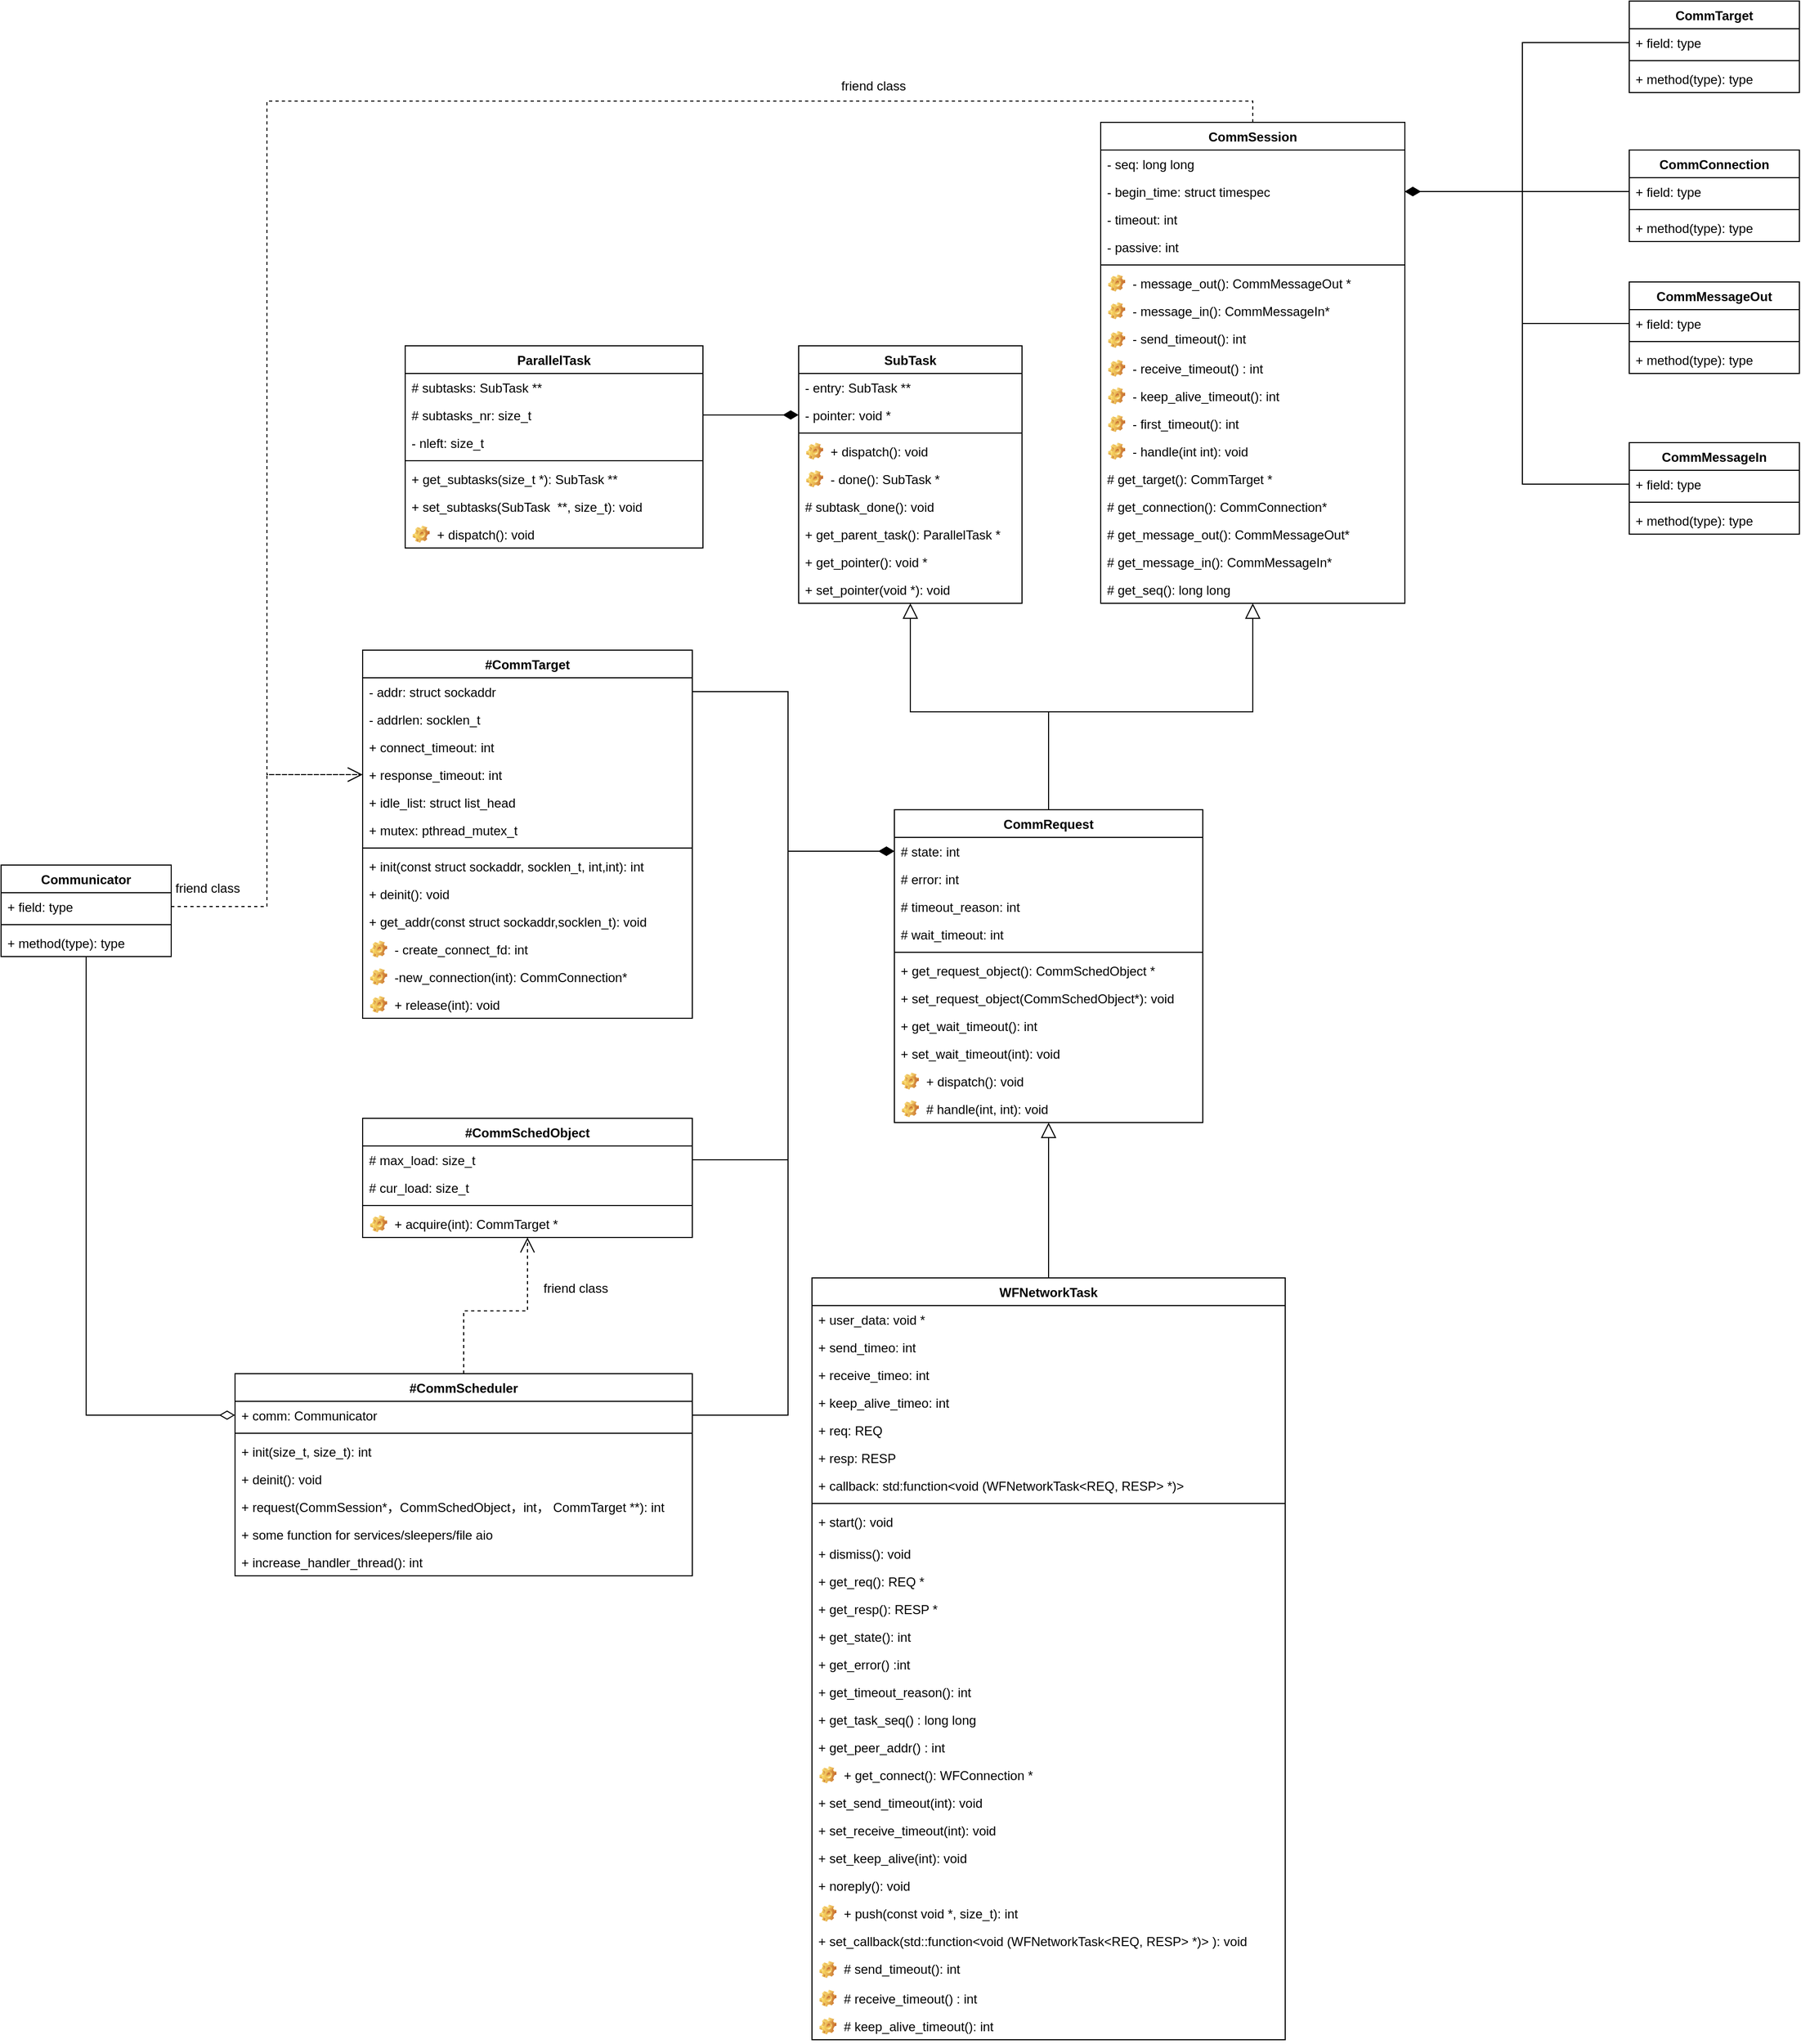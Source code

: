 <mxfile version="17.4.5" type="github">
  <diagram id="C5RBs43oDa-KdzZeNtuy" name="Page-1">
    <mxGraphModel dx="2181" dy="1895" grid="1" gridSize="10" guides="1" tooltips="1" connect="1" arrows="1" fold="1" page="1" pageScale="1" pageWidth="827" pageHeight="1169" math="0" shadow="0">
      <root>
        <mxCell id="WIyWlLk6GJQsqaUBKTNV-0" />
        <mxCell id="WIyWlLk6GJQsqaUBKTNV-1" parent="WIyWlLk6GJQsqaUBKTNV-0" />
        <mxCell id="IcKKIXfw-SHJYf1z34xY-64" style="edgeStyle=orthogonalEdgeStyle;rounded=0;orthogonalLoop=1;jettySize=auto;html=1;exitX=0.5;exitY=0;exitDx=0;exitDy=0;entryX=0.5;entryY=1;entryDx=0;entryDy=0;startArrow=none;startFill=0;endArrow=block;endFill=0;startSize=12;endSize=12;sourcePerimeterSpacing=0;strokeWidth=1;" edge="1" parent="WIyWlLk6GJQsqaUBKTNV-1" source="zkfFHV4jXpPFQw0GAbJ--0" target="IcKKIXfw-SHJYf1z34xY-43">
          <mxGeometry relative="1" as="geometry" />
        </mxCell>
        <mxCell id="IcKKIXfw-SHJYf1z34xY-69" style="edgeStyle=orthogonalEdgeStyle;rounded=0;orthogonalLoop=1;jettySize=auto;html=1;exitX=0.5;exitY=0;exitDx=0;exitDy=0;entryX=0.5;entryY=1;entryDx=0;entryDy=0;startArrow=none;startFill=0;endArrow=block;endFill=0;startSize=12;endSize=12;sourcePerimeterSpacing=0;strokeWidth=1;" edge="1" parent="WIyWlLk6GJQsqaUBKTNV-1" source="zkfFHV4jXpPFQw0GAbJ--0" target="IcKKIXfw-SHJYf1z34xY-47">
          <mxGeometry relative="1" as="geometry" />
        </mxCell>
        <mxCell id="zkfFHV4jXpPFQw0GAbJ--0" value="CommRequest" style="swimlane;fontStyle=1;align=center;verticalAlign=top;childLayout=stackLayout;horizontal=1;startSize=26;horizontalStack=0;resizeParent=1;resizeLast=0;collapsible=1;marginBottom=0;rounded=0;shadow=0;strokeWidth=1;" parent="WIyWlLk6GJQsqaUBKTNV-1" vertex="1">
          <mxGeometry x="220" y="40" width="290" height="294" as="geometry">
            <mxRectangle x="230" y="140" width="160" height="26" as="alternateBounds" />
          </mxGeometry>
        </mxCell>
        <mxCell id="IcKKIXfw-SHJYf1z34xY-0" value="# state: int" style="text;strokeColor=none;fillColor=none;align=left;verticalAlign=top;spacingLeft=4;spacingRight=4;overflow=hidden;rotatable=0;points=[[0,0.5],[1,0.5]];portConstraint=eastwest;" vertex="1" parent="zkfFHV4jXpPFQw0GAbJ--0">
          <mxGeometry y="26" width="290" height="26" as="geometry" />
        </mxCell>
        <mxCell id="IcKKIXfw-SHJYf1z34xY-1" value="# error: int" style="text;strokeColor=none;fillColor=none;align=left;verticalAlign=top;spacingLeft=4;spacingRight=4;overflow=hidden;rotatable=0;points=[[0,0.5],[1,0.5]];portConstraint=eastwest;" vertex="1" parent="zkfFHV4jXpPFQw0GAbJ--0">
          <mxGeometry y="52" width="290" height="26" as="geometry" />
        </mxCell>
        <mxCell id="IcKKIXfw-SHJYf1z34xY-5" value="# timeout_reason: int" style="text;strokeColor=none;fillColor=none;align=left;verticalAlign=top;spacingLeft=4;spacingRight=4;overflow=hidden;rotatable=0;points=[[0,0.5],[1,0.5]];portConstraint=eastwest;" vertex="1" parent="zkfFHV4jXpPFQw0GAbJ--0">
          <mxGeometry y="78" width="290" height="26" as="geometry" />
        </mxCell>
        <mxCell id="IcKKIXfw-SHJYf1z34xY-4" value="# wait_timeout: int" style="text;strokeColor=none;fillColor=none;align=left;verticalAlign=top;spacingLeft=4;spacingRight=4;overflow=hidden;rotatable=0;points=[[0,0.5],[1,0.5]];portConstraint=eastwest;" vertex="1" parent="zkfFHV4jXpPFQw0GAbJ--0">
          <mxGeometry y="104" width="290" height="26" as="geometry" />
        </mxCell>
        <mxCell id="zkfFHV4jXpPFQw0GAbJ--4" value="" style="line;html=1;strokeWidth=1;align=left;verticalAlign=middle;spacingTop=-1;spacingLeft=3;spacingRight=3;rotatable=0;labelPosition=right;points=[];portConstraint=eastwest;" parent="zkfFHV4jXpPFQw0GAbJ--0" vertex="1">
          <mxGeometry y="130" width="290" height="8" as="geometry" />
        </mxCell>
        <mxCell id="IcKKIXfw-SHJYf1z34xY-35" value="+ get_request_object(): CommSchedObject *" style="text;strokeColor=none;fillColor=none;align=left;verticalAlign=top;spacingLeft=4;spacingRight=4;overflow=hidden;rotatable=0;points=[[0,0.5],[1,0.5]];portConstraint=eastwest;" vertex="1" parent="zkfFHV4jXpPFQw0GAbJ--0">
          <mxGeometry y="138" width="290" height="26" as="geometry" />
        </mxCell>
        <mxCell id="IcKKIXfw-SHJYf1z34xY-36" value="+ set_request_object(CommSchedObject*): void" style="text;strokeColor=none;fillColor=none;align=left;verticalAlign=top;spacingLeft=4;spacingRight=4;overflow=hidden;rotatable=0;points=[[0,0.5],[1,0.5]];portConstraint=eastwest;" vertex="1" parent="zkfFHV4jXpPFQw0GAbJ--0">
          <mxGeometry y="164" width="290" height="26" as="geometry" />
        </mxCell>
        <mxCell id="IcKKIXfw-SHJYf1z34xY-38" value="+ get_wait_timeout(): int" style="text;strokeColor=none;fillColor=none;align=left;verticalAlign=top;spacingLeft=4;spacingRight=4;overflow=hidden;rotatable=0;points=[[0,0.5],[1,0.5]];portConstraint=eastwest;" vertex="1" parent="zkfFHV4jXpPFQw0GAbJ--0">
          <mxGeometry y="190" width="290" height="26" as="geometry" />
        </mxCell>
        <mxCell id="IcKKIXfw-SHJYf1z34xY-37" value="+ set_wait_timeout(int): void" style="text;strokeColor=none;fillColor=none;align=left;verticalAlign=top;spacingLeft=4;spacingRight=4;overflow=hidden;rotatable=0;points=[[0,0.5],[1,0.5]];portConstraint=eastwest;" vertex="1" parent="zkfFHV4jXpPFQw0GAbJ--0">
          <mxGeometry y="216" width="290" height="26" as="geometry" />
        </mxCell>
        <mxCell id="IcKKIXfw-SHJYf1z34xY-41" value="+ dispatch(): void" style="label;fontStyle=0;strokeColor=none;fillColor=none;align=left;verticalAlign=top;overflow=hidden;spacingLeft=28;spacingRight=4;rotatable=0;points=[[0,0.5],[1,0.5]];portConstraint=eastwest;imageWidth=16;imageHeight=16;image=img/clipart/Gear_128x128.png" vertex="1" parent="zkfFHV4jXpPFQw0GAbJ--0">
          <mxGeometry y="242" width="290" height="26" as="geometry" />
        </mxCell>
        <mxCell id="IcKKIXfw-SHJYf1z34xY-42" value="# handle(int, int): void" style="label;fontStyle=0;strokeColor=none;fillColor=none;align=left;verticalAlign=top;overflow=hidden;spacingLeft=28;spacingRight=4;rotatable=0;points=[[0,0.5],[1,0.5]];portConstraint=eastwest;imageWidth=16;imageHeight=16;image=img/clipart/Gear_128x128.png" vertex="1" parent="zkfFHV4jXpPFQw0GAbJ--0">
          <mxGeometry y="268" width="290" height="26" as="geometry" />
        </mxCell>
        <mxCell id="IcKKIXfw-SHJYf1z34xY-40" style="edgeStyle=orthogonalEdgeStyle;rounded=0;orthogonalLoop=1;jettySize=auto;html=1;exitX=0.5;exitY=0;exitDx=0;exitDy=0;entryX=0.5;entryY=1;entryDx=0;entryDy=0;startArrow=none;startFill=0;endArrow=block;endFill=0;startSize=12;sourcePerimeterSpacing=0;strokeWidth=1;endSize=12;" edge="1" parent="WIyWlLk6GJQsqaUBKTNV-1" source="XhTnpqfmritNbgMokhwc-0" target="zkfFHV4jXpPFQw0GAbJ--0">
          <mxGeometry relative="1" as="geometry" />
        </mxCell>
        <mxCell id="XhTnpqfmritNbgMokhwc-0" value="WFNetworkTask" style="swimlane;fontStyle=1;align=center;verticalAlign=top;childLayout=stackLayout;horizontal=1;startSize=26;horizontalStack=0;resizeParent=1;resizeParentMax=0;resizeLast=0;collapsible=1;marginBottom=0;" parent="WIyWlLk6GJQsqaUBKTNV-1" vertex="1">
          <mxGeometry x="142.5" y="480" width="445" height="716" as="geometry" />
        </mxCell>
        <mxCell id="XhTnpqfmritNbgMokhwc-1" value="+ user_data: void *" style="text;strokeColor=none;fillColor=none;align=left;verticalAlign=top;spacingLeft=4;spacingRight=4;overflow=hidden;rotatable=0;points=[[0,0.5],[1,0.5]];portConstraint=eastwest;" parent="XhTnpqfmritNbgMokhwc-0" vertex="1">
          <mxGeometry y="26" width="445" height="26" as="geometry" />
        </mxCell>
        <mxCell id="XhTnpqfmritNbgMokhwc-16" value="+ send_timeo: int" style="text;strokeColor=none;fillColor=none;align=left;verticalAlign=top;spacingLeft=4;spacingRight=4;overflow=hidden;rotatable=0;points=[[0,0.5],[1,0.5]];portConstraint=eastwest;" parent="XhTnpqfmritNbgMokhwc-0" vertex="1">
          <mxGeometry y="52" width="445" height="26" as="geometry" />
        </mxCell>
        <mxCell id="XhTnpqfmritNbgMokhwc-17" value="+ receive_timeo: int" style="text;strokeColor=none;fillColor=none;align=left;verticalAlign=top;spacingLeft=4;spacingRight=4;overflow=hidden;rotatable=0;points=[[0,0.5],[1,0.5]];portConstraint=eastwest;" parent="XhTnpqfmritNbgMokhwc-0" vertex="1">
          <mxGeometry y="78" width="445" height="26" as="geometry" />
        </mxCell>
        <mxCell id="XhTnpqfmritNbgMokhwc-18" value="+ keep_alive_timeo: int" style="text;strokeColor=none;fillColor=none;align=left;verticalAlign=top;spacingLeft=4;spacingRight=4;overflow=hidden;rotatable=0;points=[[0,0.5],[1,0.5]];portConstraint=eastwest;" parent="XhTnpqfmritNbgMokhwc-0" vertex="1">
          <mxGeometry y="104" width="445" height="26" as="geometry" />
        </mxCell>
        <mxCell id="XhTnpqfmritNbgMokhwc-20" value="+ req: REQ" style="text;strokeColor=none;fillColor=none;align=left;verticalAlign=top;spacingLeft=4;spacingRight=4;overflow=hidden;rotatable=0;points=[[0,0.5],[1,0.5]];portConstraint=eastwest;" parent="XhTnpqfmritNbgMokhwc-0" vertex="1">
          <mxGeometry y="130" width="445" height="26" as="geometry" />
        </mxCell>
        <mxCell id="XhTnpqfmritNbgMokhwc-22" value="+ resp: RESP" style="text;strokeColor=none;fillColor=none;align=left;verticalAlign=top;spacingLeft=4;spacingRight=4;overflow=hidden;rotatable=0;points=[[0,0.5],[1,0.5]];portConstraint=eastwest;" parent="XhTnpqfmritNbgMokhwc-0" vertex="1">
          <mxGeometry y="156" width="445" height="26" as="geometry" />
        </mxCell>
        <mxCell id="XhTnpqfmritNbgMokhwc-24" value="+ callback: std:function&lt;void (WFNetworkTask&lt;REQ, RESP&gt; *)&gt;" style="text;strokeColor=none;fillColor=none;align=left;verticalAlign=top;spacingLeft=4;spacingRight=4;overflow=hidden;rotatable=0;points=[[0,0.5],[1,0.5]];portConstraint=eastwest;" parent="XhTnpqfmritNbgMokhwc-0" vertex="1">
          <mxGeometry y="182" width="445" height="26" as="geometry" />
        </mxCell>
        <mxCell id="XhTnpqfmritNbgMokhwc-2" value="" style="line;strokeWidth=1;fillColor=none;align=left;verticalAlign=middle;spacingTop=-1;spacingLeft=3;spacingRight=3;rotatable=0;labelPosition=right;points=[];portConstraint=eastwest;" parent="XhTnpqfmritNbgMokhwc-0" vertex="1">
          <mxGeometry y="208" width="445" height="8" as="geometry" />
        </mxCell>
        <mxCell id="XhTnpqfmritNbgMokhwc-3" value="+ start(): void&#xa;&#xa;&#xa;" style="text;strokeColor=none;fillColor=none;align=left;verticalAlign=top;spacingLeft=4;spacingRight=4;overflow=hidden;rotatable=0;points=[[0,0.5],[1,0.5]];portConstraint=eastwest;" parent="XhTnpqfmritNbgMokhwc-0" vertex="1">
          <mxGeometry y="216" width="445" height="30" as="geometry" />
        </mxCell>
        <mxCell id="XhTnpqfmritNbgMokhwc-14" value="+ dismiss(): void" style="text;strokeColor=none;fillColor=none;align=left;verticalAlign=top;spacingLeft=4;spacingRight=4;overflow=hidden;rotatable=0;points=[[0,0.5],[1,0.5]];portConstraint=eastwest;" parent="XhTnpqfmritNbgMokhwc-0" vertex="1">
          <mxGeometry y="246" width="445" height="26" as="geometry" />
        </mxCell>
        <mxCell id="XhTnpqfmritNbgMokhwc-13" value="+ get_req(): REQ *" style="text;strokeColor=none;fillColor=none;align=left;verticalAlign=top;spacingLeft=4;spacingRight=4;overflow=hidden;rotatable=0;points=[[0,0.5],[1,0.5]];portConstraint=eastwest;" parent="XhTnpqfmritNbgMokhwc-0" vertex="1">
          <mxGeometry y="272" width="445" height="26" as="geometry" />
        </mxCell>
        <mxCell id="XhTnpqfmritNbgMokhwc-12" value="+ get_resp(): RESP *" style="text;strokeColor=none;fillColor=none;align=left;verticalAlign=top;spacingLeft=4;spacingRight=4;overflow=hidden;rotatable=0;points=[[0,0.5],[1,0.5]];portConstraint=eastwest;" parent="XhTnpqfmritNbgMokhwc-0" vertex="1">
          <mxGeometry y="298" width="445" height="26" as="geometry" />
        </mxCell>
        <mxCell id="XhTnpqfmritNbgMokhwc-11" value="+ get_state(): int" style="text;strokeColor=none;fillColor=none;align=left;verticalAlign=top;spacingLeft=4;spacingRight=4;overflow=hidden;rotatable=0;points=[[0,0.5],[1,0.5]];portConstraint=eastwest;" parent="XhTnpqfmritNbgMokhwc-0" vertex="1">
          <mxGeometry y="324" width="445" height="26" as="geometry" />
        </mxCell>
        <mxCell id="XhTnpqfmritNbgMokhwc-10" value="+ get_error() :int" style="text;strokeColor=none;fillColor=none;align=left;verticalAlign=top;spacingLeft=4;spacingRight=4;overflow=hidden;rotatable=0;points=[[0,0.5],[1,0.5]];portConstraint=eastwest;" parent="XhTnpqfmritNbgMokhwc-0" vertex="1">
          <mxGeometry y="350" width="445" height="26" as="geometry" />
        </mxCell>
        <mxCell id="XhTnpqfmritNbgMokhwc-9" value="+ get_timeout_reason(): int" style="text;strokeColor=none;fillColor=none;align=left;verticalAlign=top;spacingLeft=4;spacingRight=4;overflow=hidden;rotatable=0;points=[[0,0.5],[1,0.5]];portConstraint=eastwest;" parent="XhTnpqfmritNbgMokhwc-0" vertex="1">
          <mxGeometry y="376" width="445" height="26" as="geometry" />
        </mxCell>
        <mxCell id="XhTnpqfmritNbgMokhwc-8" value="+ get_task_seq() : long long" style="text;strokeColor=none;fillColor=none;align=left;verticalAlign=top;spacingLeft=4;spacingRight=4;overflow=hidden;rotatable=0;points=[[0,0.5],[1,0.5]];portConstraint=eastwest;" parent="XhTnpqfmritNbgMokhwc-0" vertex="1">
          <mxGeometry y="402" width="445" height="26" as="geometry" />
        </mxCell>
        <mxCell id="XhTnpqfmritNbgMokhwc-7" value="+ get_peer_addr() : int" style="text;strokeColor=none;fillColor=none;align=left;verticalAlign=top;spacingLeft=4;spacingRight=4;overflow=hidden;rotatable=0;points=[[0,0.5],[1,0.5]];portConstraint=eastwest;" parent="XhTnpqfmritNbgMokhwc-0" vertex="1">
          <mxGeometry y="428" width="445" height="26" as="geometry" />
        </mxCell>
        <mxCell id="XhTnpqfmritNbgMokhwc-15" value="+ get_connect(): WFConnection *" style="label;fontStyle=0;strokeColor=none;fillColor=none;align=left;verticalAlign=top;overflow=hidden;spacingLeft=28;spacingRight=4;rotatable=0;points=[[0,0.5],[1,0.5]];portConstraint=eastwest;imageWidth=16;imageHeight=16;image=img/clipart/Gear_128x128.png" parent="XhTnpqfmritNbgMokhwc-0" vertex="1">
          <mxGeometry y="454" width="445" height="26" as="geometry" />
        </mxCell>
        <mxCell id="IcKKIXfw-SHJYf1z34xY-122" value="+ set_send_timeout(int): void" style="text;strokeColor=none;fillColor=none;align=left;verticalAlign=top;spacingLeft=4;spacingRight=4;overflow=hidden;rotatable=0;points=[[0,0.5],[1,0.5]];portConstraint=eastwest;" vertex="1" parent="XhTnpqfmritNbgMokhwc-0">
          <mxGeometry y="480" width="445" height="26" as="geometry" />
        </mxCell>
        <mxCell id="IcKKIXfw-SHJYf1z34xY-123" value="+ set_receive_timeout(int): void" style="text;strokeColor=none;fillColor=none;align=left;verticalAlign=top;spacingLeft=4;spacingRight=4;overflow=hidden;rotatable=0;points=[[0,0.5],[1,0.5]];portConstraint=eastwest;" vertex="1" parent="XhTnpqfmritNbgMokhwc-0">
          <mxGeometry y="506" width="445" height="26" as="geometry" />
        </mxCell>
        <mxCell id="IcKKIXfw-SHJYf1z34xY-124" value="+ set_keep_alive(int): void" style="text;strokeColor=none;fillColor=none;align=left;verticalAlign=top;spacingLeft=4;spacingRight=4;overflow=hidden;rotatable=0;points=[[0,0.5],[1,0.5]];portConstraint=eastwest;" vertex="1" parent="XhTnpqfmritNbgMokhwc-0">
          <mxGeometry y="532" width="445" height="26" as="geometry" />
        </mxCell>
        <mxCell id="IcKKIXfw-SHJYf1z34xY-126" value="+ noreply(): void" style="text;strokeColor=none;fillColor=none;align=left;verticalAlign=top;spacingLeft=4;spacingRight=4;overflow=hidden;rotatable=0;points=[[0,0.5],[1,0.5]];portConstraint=eastwest;" vertex="1" parent="XhTnpqfmritNbgMokhwc-0">
          <mxGeometry y="558" width="445" height="26" as="geometry" />
        </mxCell>
        <mxCell id="IcKKIXfw-SHJYf1z34xY-129" value="+ push(const void *, size_t): int" style="label;fontStyle=0;strokeColor=none;fillColor=none;align=left;verticalAlign=top;overflow=hidden;spacingLeft=28;spacingRight=4;rotatable=0;points=[[0,0.5],[1,0.5]];portConstraint=eastwest;imageWidth=16;imageHeight=16;image=img/clipart/Gear_128x128.png" vertex="1" parent="XhTnpqfmritNbgMokhwc-0">
          <mxGeometry y="584" width="445" height="26" as="geometry" />
        </mxCell>
        <mxCell id="IcKKIXfw-SHJYf1z34xY-128" value="+ set_callback(std::function&lt;void (WFNetworkTask&lt;REQ, RESP&gt; *)&gt; ): void" style="text;strokeColor=none;fillColor=none;align=left;verticalAlign=top;spacingLeft=4;spacingRight=4;overflow=hidden;rotatable=0;points=[[0,0.5],[1,0.5]];portConstraint=eastwest;" vertex="1" parent="XhTnpqfmritNbgMokhwc-0">
          <mxGeometry y="610" width="445" height="26" as="geometry" />
        </mxCell>
        <mxCell id="IcKKIXfw-SHJYf1z34xY-134" value="# send_timeout(): int" style="label;fontStyle=0;strokeColor=none;fillColor=none;align=left;verticalAlign=top;overflow=hidden;spacingLeft=28;spacingRight=4;rotatable=0;points=[[0,0.5],[1,0.5]];portConstraint=eastwest;imageWidth=16;imageHeight=16;image=img/clipart/Gear_128x128.png" vertex="1" parent="XhTnpqfmritNbgMokhwc-0">
          <mxGeometry y="636" width="445" height="28" as="geometry" />
        </mxCell>
        <mxCell id="IcKKIXfw-SHJYf1z34xY-135" value="# receive_timeout() : int" style="label;fontStyle=0;strokeColor=none;fillColor=none;align=left;verticalAlign=top;overflow=hidden;spacingLeft=28;spacingRight=4;rotatable=0;points=[[0,0.5],[1,0.5]];portConstraint=eastwest;imageWidth=16;imageHeight=16;image=img/clipart/Gear_128x128.png" vertex="1" parent="XhTnpqfmritNbgMokhwc-0">
          <mxGeometry y="664" width="445" height="26" as="geometry" />
        </mxCell>
        <mxCell id="IcKKIXfw-SHJYf1z34xY-136" value="# keep_alive_timeout(): int" style="label;fontStyle=0;strokeColor=none;fillColor=none;align=left;verticalAlign=top;overflow=hidden;spacingLeft=28;spacingRight=4;rotatable=0;points=[[0,0.5],[1,0.5]];portConstraint=eastwest;imageWidth=16;imageHeight=16;image=img/clipart/Gear_128x128.png" vertex="1" parent="XhTnpqfmritNbgMokhwc-0">
          <mxGeometry y="690" width="445" height="26" as="geometry" />
        </mxCell>
        <mxCell id="IcKKIXfw-SHJYf1z34xY-6" value="#CommSchedObject" style="swimlane;fontStyle=1;align=center;verticalAlign=top;childLayout=stackLayout;horizontal=1;startSize=26;horizontalStack=0;resizeParent=1;resizeParentMax=0;resizeLast=0;collapsible=1;marginBottom=0;" vertex="1" parent="WIyWlLk6GJQsqaUBKTNV-1">
          <mxGeometry x="-280" y="330" width="310" height="112" as="geometry" />
        </mxCell>
        <mxCell id="IcKKIXfw-SHJYf1z34xY-7" value="# max_load: size_t" style="text;strokeColor=none;fillColor=none;align=left;verticalAlign=top;spacingLeft=4;spacingRight=4;overflow=hidden;rotatable=0;points=[[0,0.5],[1,0.5]];portConstraint=eastwest;" vertex="1" parent="IcKKIXfw-SHJYf1z34xY-6">
          <mxGeometry y="26" width="310" height="26" as="geometry" />
        </mxCell>
        <mxCell id="IcKKIXfw-SHJYf1z34xY-154" value="# cur_load: size_t" style="text;strokeColor=none;fillColor=none;align=left;verticalAlign=top;spacingLeft=4;spacingRight=4;overflow=hidden;rotatable=0;points=[[0,0.5],[1,0.5]];portConstraint=eastwest;" vertex="1" parent="IcKKIXfw-SHJYf1z34xY-6">
          <mxGeometry y="52" width="310" height="26" as="geometry" />
        </mxCell>
        <mxCell id="IcKKIXfw-SHJYf1z34xY-8" value="" style="line;strokeWidth=1;fillColor=none;align=left;verticalAlign=middle;spacingTop=-1;spacingLeft=3;spacingRight=3;rotatable=0;labelPosition=right;points=[];portConstraint=eastwest;" vertex="1" parent="IcKKIXfw-SHJYf1z34xY-6">
          <mxGeometry y="78" width="310" height="8" as="geometry" />
        </mxCell>
        <mxCell id="IcKKIXfw-SHJYf1z34xY-155" value="+ acquire(int): CommTarget *" style="label;fontStyle=0;strokeColor=none;fillColor=none;align=left;verticalAlign=top;overflow=hidden;spacingLeft=28;spacingRight=4;rotatable=0;points=[[0,0.5],[1,0.5]];portConstraint=eastwest;imageWidth=16;imageHeight=16;image=img/clipart/Gear_128x128.png" vertex="1" parent="IcKKIXfw-SHJYf1z34xY-6">
          <mxGeometry y="86" width="310" height="26" as="geometry" />
        </mxCell>
        <mxCell id="IcKKIXfw-SHJYf1z34xY-157" style="edgeStyle=orthogonalEdgeStyle;rounded=0;orthogonalLoop=1;jettySize=auto;html=1;exitX=0.5;exitY=0;exitDx=0;exitDy=0;entryX=0.5;entryY=1;entryDx=0;entryDy=0;startArrow=none;startFill=0;endArrow=open;endFill=0;startSize=12;endSize=12;sourcePerimeterSpacing=0;strokeWidth=1;dashed=1;" edge="1" parent="WIyWlLk6GJQsqaUBKTNV-1" source="IcKKIXfw-SHJYf1z34xY-14" target="IcKKIXfw-SHJYf1z34xY-6">
          <mxGeometry relative="1" as="geometry" />
        </mxCell>
        <mxCell id="IcKKIXfw-SHJYf1z34xY-14" value="#CommScheduler" style="swimlane;fontStyle=1;align=center;verticalAlign=top;childLayout=stackLayout;horizontal=1;startSize=26;horizontalStack=0;resizeParent=1;resizeParentMax=0;resizeLast=0;collapsible=1;marginBottom=0;" vertex="1" parent="WIyWlLk6GJQsqaUBKTNV-1">
          <mxGeometry x="-400" y="570" width="430" height="190" as="geometry" />
        </mxCell>
        <mxCell id="IcKKIXfw-SHJYf1z34xY-15" value="+ comm: Communicator" style="text;strokeColor=none;fillColor=none;align=left;verticalAlign=top;spacingLeft=4;spacingRight=4;overflow=hidden;rotatable=0;points=[[0,0.5],[1,0.5]];portConstraint=eastwest;" vertex="1" parent="IcKKIXfw-SHJYf1z34xY-14">
          <mxGeometry y="26" width="430" height="26" as="geometry" />
        </mxCell>
        <mxCell id="IcKKIXfw-SHJYf1z34xY-16" value="" style="line;strokeWidth=1;fillColor=none;align=left;verticalAlign=middle;spacingTop=-1;spacingLeft=3;spacingRight=3;rotatable=0;labelPosition=right;points=[];portConstraint=eastwest;" vertex="1" parent="IcKKIXfw-SHJYf1z34xY-14">
          <mxGeometry y="52" width="430" height="8" as="geometry" />
        </mxCell>
        <mxCell id="IcKKIXfw-SHJYf1z34xY-149" value="+ init(size_t, size_t): int" style="text;strokeColor=none;fillColor=none;align=left;verticalAlign=top;spacingLeft=4;spacingRight=4;overflow=hidden;rotatable=0;points=[[0,0.5],[1,0.5]];portConstraint=eastwest;" vertex="1" parent="IcKKIXfw-SHJYf1z34xY-14">
          <mxGeometry y="60" width="430" height="26" as="geometry" />
        </mxCell>
        <mxCell id="IcKKIXfw-SHJYf1z34xY-150" value="+ deinit(): void" style="text;strokeColor=none;fillColor=none;align=left;verticalAlign=top;spacingLeft=4;spacingRight=4;overflow=hidden;rotatable=0;points=[[0,0.5],[1,0.5]];portConstraint=eastwest;" vertex="1" parent="IcKKIXfw-SHJYf1z34xY-14">
          <mxGeometry y="86" width="430" height="26" as="geometry" />
        </mxCell>
        <mxCell id="IcKKIXfw-SHJYf1z34xY-17" value="+ request(CommSession*，CommSchedObject，int， CommTarget **): int" style="text;strokeColor=none;fillColor=none;align=left;verticalAlign=top;spacingLeft=4;spacingRight=4;overflow=hidden;rotatable=0;points=[[0,0.5],[1,0.5]];portConstraint=eastwest;" vertex="1" parent="IcKKIXfw-SHJYf1z34xY-14">
          <mxGeometry y="112" width="430" height="26" as="geometry" />
        </mxCell>
        <mxCell id="IcKKIXfw-SHJYf1z34xY-151" value="+ some function for services/sleepers/file aio" style="text;strokeColor=none;fillColor=none;align=left;verticalAlign=top;spacingLeft=4;spacingRight=4;overflow=hidden;rotatable=0;points=[[0,0.5],[1,0.5]];portConstraint=eastwest;" vertex="1" parent="IcKKIXfw-SHJYf1z34xY-14">
          <mxGeometry y="138" width="430" height="26" as="geometry" />
        </mxCell>
        <mxCell id="IcKKIXfw-SHJYf1z34xY-153" value="+ increase_handler_thread(): int" style="text;strokeColor=none;fillColor=none;align=left;verticalAlign=top;spacingLeft=4;spacingRight=4;overflow=hidden;rotatable=0;points=[[0,0.5],[1,0.5]];portConstraint=eastwest;" vertex="1" parent="IcKKIXfw-SHJYf1z34xY-14">
          <mxGeometry y="164" width="430" height="26" as="geometry" />
        </mxCell>
        <mxCell id="IcKKIXfw-SHJYf1z34xY-18" value="#CommTarget" style="swimlane;fontStyle=1;align=center;verticalAlign=top;childLayout=stackLayout;horizontal=1;startSize=26;horizontalStack=0;resizeParent=1;resizeParentMax=0;resizeLast=0;collapsible=1;marginBottom=0;" vertex="1" parent="WIyWlLk6GJQsqaUBKTNV-1">
          <mxGeometry x="-280" y="-110" width="310" height="346" as="geometry" />
        </mxCell>
        <mxCell id="IcKKIXfw-SHJYf1z34xY-19" value="- addr: struct sockaddr" style="text;strokeColor=none;fillColor=none;align=left;verticalAlign=top;spacingLeft=4;spacingRight=4;overflow=hidden;rotatable=0;points=[[0,0.5],[1,0.5]];portConstraint=eastwest;" vertex="1" parent="IcKKIXfw-SHJYf1z34xY-18">
          <mxGeometry y="26" width="310" height="26" as="geometry" />
        </mxCell>
        <mxCell id="IcKKIXfw-SHJYf1z34xY-144" value="- addrlen: socklen_t" style="text;strokeColor=none;fillColor=none;align=left;verticalAlign=top;spacingLeft=4;spacingRight=4;overflow=hidden;rotatable=0;points=[[0,0.5],[1,0.5]];portConstraint=eastwest;" vertex="1" parent="IcKKIXfw-SHJYf1z34xY-18">
          <mxGeometry y="52" width="310" height="26" as="geometry" />
        </mxCell>
        <mxCell id="IcKKIXfw-SHJYf1z34xY-145" value="+ connect_timeout: int" style="text;strokeColor=none;fillColor=none;align=left;verticalAlign=top;spacingLeft=4;spacingRight=4;overflow=hidden;rotatable=0;points=[[0,0.5],[1,0.5]];portConstraint=eastwest;" vertex="1" parent="IcKKIXfw-SHJYf1z34xY-18">
          <mxGeometry y="78" width="310" height="26" as="geometry" />
        </mxCell>
        <mxCell id="IcKKIXfw-SHJYf1z34xY-146" value="+ response_timeout: int" style="text;strokeColor=none;fillColor=none;align=left;verticalAlign=top;spacingLeft=4;spacingRight=4;overflow=hidden;rotatable=0;points=[[0,0.5],[1,0.5]];portConstraint=eastwest;" vertex="1" parent="IcKKIXfw-SHJYf1z34xY-18">
          <mxGeometry y="104" width="310" height="26" as="geometry" />
        </mxCell>
        <mxCell id="IcKKIXfw-SHJYf1z34xY-147" value="+ idle_list: struct list_head" style="text;strokeColor=none;fillColor=none;align=left;verticalAlign=top;spacingLeft=4;spacingRight=4;overflow=hidden;rotatable=0;points=[[0,0.5],[1,0.5]];portConstraint=eastwest;" vertex="1" parent="IcKKIXfw-SHJYf1z34xY-18">
          <mxGeometry y="130" width="310" height="26" as="geometry" />
        </mxCell>
        <mxCell id="IcKKIXfw-SHJYf1z34xY-148" value="+ mutex: pthread_mutex_t" style="text;strokeColor=none;fillColor=none;align=left;verticalAlign=top;spacingLeft=4;spacingRight=4;overflow=hidden;rotatable=0;points=[[0,0.5],[1,0.5]];portConstraint=eastwest;" vertex="1" parent="IcKKIXfw-SHJYf1z34xY-18">
          <mxGeometry y="156" width="310" height="26" as="geometry" />
        </mxCell>
        <mxCell id="IcKKIXfw-SHJYf1z34xY-20" value="" style="line;strokeWidth=1;fillColor=none;align=left;verticalAlign=middle;spacingTop=-1;spacingLeft=3;spacingRight=3;rotatable=0;labelPosition=right;points=[];portConstraint=eastwest;" vertex="1" parent="IcKKIXfw-SHJYf1z34xY-18">
          <mxGeometry y="182" width="310" height="8" as="geometry" />
        </mxCell>
        <mxCell id="IcKKIXfw-SHJYf1z34xY-21" value="+ init(const struct sockaddr, socklen_t, int,int): int" style="text;strokeColor=none;fillColor=none;align=left;verticalAlign=top;spacingLeft=4;spacingRight=4;overflow=hidden;rotatable=0;points=[[0,0.5],[1,0.5]];portConstraint=eastwest;" vertex="1" parent="IcKKIXfw-SHJYf1z34xY-18">
          <mxGeometry y="190" width="310" height="26" as="geometry" />
        </mxCell>
        <mxCell id="IcKKIXfw-SHJYf1z34xY-137" value="+ deinit(): void" style="text;strokeColor=none;fillColor=none;align=left;verticalAlign=top;spacingLeft=4;spacingRight=4;overflow=hidden;rotatable=0;points=[[0,0.5],[1,0.5]];portConstraint=eastwest;" vertex="1" parent="IcKKIXfw-SHJYf1z34xY-18">
          <mxGeometry y="216" width="310" height="26" as="geometry" />
        </mxCell>
        <mxCell id="IcKKIXfw-SHJYf1z34xY-138" value="+ get_addr(const struct sockaddr,socklen_t): void" style="text;strokeColor=none;fillColor=none;align=left;verticalAlign=top;spacingLeft=4;spacingRight=4;overflow=hidden;rotatable=0;points=[[0,0.5],[1,0.5]];portConstraint=eastwest;" vertex="1" parent="IcKKIXfw-SHJYf1z34xY-18">
          <mxGeometry y="242" width="310" height="26" as="geometry" />
        </mxCell>
        <mxCell id="IcKKIXfw-SHJYf1z34xY-141" value="- create_connect_fd: int" style="label;fontStyle=0;strokeColor=none;fillColor=none;align=left;verticalAlign=top;overflow=hidden;spacingLeft=28;spacingRight=4;rotatable=0;points=[[0,0.5],[1,0.5]];portConstraint=eastwest;imageWidth=16;imageHeight=16;image=img/clipart/Gear_128x128.png" vertex="1" parent="IcKKIXfw-SHJYf1z34xY-18">
          <mxGeometry y="268" width="310" height="26" as="geometry" />
        </mxCell>
        <mxCell id="IcKKIXfw-SHJYf1z34xY-142" value="-new_connection(int): CommConnection*" style="label;fontStyle=0;strokeColor=none;fillColor=none;align=left;verticalAlign=top;overflow=hidden;spacingLeft=28;spacingRight=4;rotatable=0;points=[[0,0.5],[1,0.5]];portConstraint=eastwest;imageWidth=16;imageHeight=16;image=img/clipart/Gear_128x128.png" vertex="1" parent="IcKKIXfw-SHJYf1z34xY-18">
          <mxGeometry y="294" width="310" height="26" as="geometry" />
        </mxCell>
        <mxCell id="IcKKIXfw-SHJYf1z34xY-143" value="+ release(int): void" style="label;fontStyle=0;strokeColor=none;fillColor=none;align=left;verticalAlign=top;overflow=hidden;spacingLeft=28;spacingRight=4;rotatable=0;points=[[0,0.5],[1,0.5]];portConstraint=eastwest;imageWidth=16;imageHeight=16;image=img/clipart/Gear_128x128.png" vertex="1" parent="IcKKIXfw-SHJYf1z34xY-18">
          <mxGeometry y="320" width="310" height="26" as="geometry" />
        </mxCell>
        <mxCell id="IcKKIXfw-SHJYf1z34xY-30" style="edgeStyle=orthogonalEdgeStyle;rounded=0;orthogonalLoop=1;jettySize=auto;html=1;exitX=1;exitY=0.5;exitDx=0;exitDy=0;strokeColor=none;" edge="1" parent="WIyWlLk6GJQsqaUBKTNV-1" source="IcKKIXfw-SHJYf1z34xY-19">
          <mxGeometry relative="1" as="geometry">
            <mxPoint x="160" y="60" as="targetPoint" />
          </mxGeometry>
        </mxCell>
        <mxCell id="IcKKIXfw-SHJYf1z34xY-31" style="edgeStyle=orthogonalEdgeStyle;rounded=0;orthogonalLoop=1;jettySize=auto;html=1;exitX=0;exitY=0.5;exitDx=0;exitDy=0;entryX=1;entryY=0.5;entryDx=0;entryDy=0;endArrow=none;endFill=0;startArrow=diamondThin;startFill=1;strokeWidth=1;sourcePerimeterSpacing=0;startSize=12;" edge="1" parent="WIyWlLk6GJQsqaUBKTNV-1" source="IcKKIXfw-SHJYf1z34xY-0" target="IcKKIXfw-SHJYf1z34xY-19">
          <mxGeometry relative="1" as="geometry" />
        </mxCell>
        <mxCell id="IcKKIXfw-SHJYf1z34xY-33" style="edgeStyle=orthogonalEdgeStyle;rounded=0;orthogonalLoop=1;jettySize=auto;html=1;exitX=0;exitY=0.5;exitDx=0;exitDy=0;entryX=1;entryY=0.5;entryDx=0;entryDy=0;startArrow=diamondThin;startFill=1;endArrow=none;endFill=0;startSize=12;sourcePerimeterSpacing=0;strokeWidth=1;" edge="1" parent="WIyWlLk6GJQsqaUBKTNV-1" source="IcKKIXfw-SHJYf1z34xY-0" target="IcKKIXfw-SHJYf1z34xY-7">
          <mxGeometry relative="1" as="geometry" />
        </mxCell>
        <mxCell id="IcKKIXfw-SHJYf1z34xY-34" style="edgeStyle=orthogonalEdgeStyle;rounded=0;orthogonalLoop=1;jettySize=auto;html=1;exitX=0;exitY=0.5;exitDx=0;exitDy=0;entryX=1;entryY=0.5;entryDx=0;entryDy=0;startArrow=diamondThin;startFill=1;endArrow=none;endFill=0;startSize=12;sourcePerimeterSpacing=0;strokeWidth=1;" edge="1" parent="WIyWlLk6GJQsqaUBKTNV-1" source="IcKKIXfw-SHJYf1z34xY-0" target="IcKKIXfw-SHJYf1z34xY-15">
          <mxGeometry relative="1" as="geometry" />
        </mxCell>
        <mxCell id="IcKKIXfw-SHJYf1z34xY-43" value="SubTask" style="swimlane;fontStyle=1;align=center;verticalAlign=top;childLayout=stackLayout;horizontal=1;startSize=26;horizontalStack=0;resizeParent=1;resizeParentMax=0;resizeLast=0;collapsible=1;marginBottom=0;" vertex="1" parent="WIyWlLk6GJQsqaUBKTNV-1">
          <mxGeometry x="130" y="-396" width="210" height="242" as="geometry" />
        </mxCell>
        <mxCell id="IcKKIXfw-SHJYf1z34xY-110" value="- entry: SubTask **" style="text;strokeColor=none;fillColor=none;align=left;verticalAlign=top;spacingLeft=4;spacingRight=4;overflow=hidden;rotatable=0;points=[[0,0.5],[1,0.5]];portConstraint=eastwest;" vertex="1" parent="IcKKIXfw-SHJYf1z34xY-43">
          <mxGeometry y="26" width="210" height="26" as="geometry" />
        </mxCell>
        <mxCell id="IcKKIXfw-SHJYf1z34xY-44" value="- pointer: void *" style="text;strokeColor=none;fillColor=none;align=left;verticalAlign=top;spacingLeft=4;spacingRight=4;overflow=hidden;rotatable=0;points=[[0,0.5],[1,0.5]];portConstraint=eastwest;" vertex="1" parent="IcKKIXfw-SHJYf1z34xY-43">
          <mxGeometry y="52" width="210" height="26" as="geometry" />
        </mxCell>
        <mxCell id="IcKKIXfw-SHJYf1z34xY-45" value="" style="line;strokeWidth=1;fillColor=none;align=left;verticalAlign=middle;spacingTop=-1;spacingLeft=3;spacingRight=3;rotatable=0;labelPosition=right;points=[];portConstraint=eastwest;" vertex="1" parent="IcKKIXfw-SHJYf1z34xY-43">
          <mxGeometry y="78" width="210" height="8" as="geometry" />
        </mxCell>
        <mxCell id="IcKKIXfw-SHJYf1z34xY-58" value="+ dispatch(): void" style="label;fontStyle=0;strokeColor=none;fillColor=none;align=left;verticalAlign=top;overflow=hidden;spacingLeft=28;spacingRight=4;rotatable=0;points=[[0,0.5],[1,0.5]];portConstraint=eastwest;imageWidth=16;imageHeight=16;image=img/clipart/Gear_128x128.png" vertex="1" parent="IcKKIXfw-SHJYf1z34xY-43">
          <mxGeometry y="86" width="210" height="26" as="geometry" />
        </mxCell>
        <mxCell id="IcKKIXfw-SHJYf1z34xY-59" value="- done(): SubTask *" style="label;fontStyle=0;strokeColor=none;fillColor=none;align=left;verticalAlign=top;overflow=hidden;spacingLeft=28;spacingRight=4;rotatable=0;points=[[0,0.5],[1,0.5]];portConstraint=eastwest;imageWidth=16;imageHeight=16;image=img/clipart/Gear_128x128.png" vertex="1" parent="IcKKIXfw-SHJYf1z34xY-43">
          <mxGeometry y="112" width="210" height="26" as="geometry" />
        </mxCell>
        <mxCell id="IcKKIXfw-SHJYf1z34xY-60" value="# subtask_done(): void" style="text;strokeColor=none;fillColor=none;align=left;verticalAlign=top;spacingLeft=4;spacingRight=4;overflow=hidden;rotatable=0;points=[[0,0.5],[1,0.5]];portConstraint=eastwest;" vertex="1" parent="IcKKIXfw-SHJYf1z34xY-43">
          <mxGeometry y="138" width="210" height="26" as="geometry" />
        </mxCell>
        <mxCell id="IcKKIXfw-SHJYf1z34xY-61" value="+ get_parent_task(): ParallelTask *" style="text;strokeColor=none;fillColor=none;align=left;verticalAlign=top;spacingLeft=4;spacingRight=4;overflow=hidden;rotatable=0;points=[[0,0.5],[1,0.5]];portConstraint=eastwest;" vertex="1" parent="IcKKIXfw-SHJYf1z34xY-43">
          <mxGeometry y="164" width="210" height="26" as="geometry" />
        </mxCell>
        <mxCell id="IcKKIXfw-SHJYf1z34xY-62" value="+ get_pointer(): void *" style="text;strokeColor=none;fillColor=none;align=left;verticalAlign=top;spacingLeft=4;spacingRight=4;overflow=hidden;rotatable=0;points=[[0,0.5],[1,0.5]];portConstraint=eastwest;" vertex="1" parent="IcKKIXfw-SHJYf1z34xY-43">
          <mxGeometry y="190" width="210" height="26" as="geometry" />
        </mxCell>
        <mxCell id="IcKKIXfw-SHJYf1z34xY-63" value="+ set_pointer(void *): void" style="text;strokeColor=none;fillColor=none;align=left;verticalAlign=top;spacingLeft=4;spacingRight=4;overflow=hidden;rotatable=0;points=[[0,0.5],[1,0.5]];portConstraint=eastwest;" vertex="1" parent="IcKKIXfw-SHJYf1z34xY-43">
          <mxGeometry y="216" width="210" height="26" as="geometry" />
        </mxCell>
        <mxCell id="IcKKIXfw-SHJYf1z34xY-159" style="edgeStyle=orthogonalEdgeStyle;rounded=0;orthogonalLoop=1;jettySize=auto;html=1;exitX=0.5;exitY=0;exitDx=0;exitDy=0;entryX=0;entryY=0.5;entryDx=0;entryDy=0;dashed=1;startArrow=none;startFill=0;endArrow=open;endFill=0;startSize=12;endSize=12;sourcePerimeterSpacing=0;strokeWidth=1;" edge="1" parent="WIyWlLk6GJQsqaUBKTNV-1" source="IcKKIXfw-SHJYf1z34xY-47" target="IcKKIXfw-SHJYf1z34xY-146">
          <mxGeometry relative="1" as="geometry">
            <Array as="points">
              <mxPoint x="557" y="-626" />
              <mxPoint x="-370" y="-626" />
              <mxPoint x="-370" y="7" />
            </Array>
          </mxGeometry>
        </mxCell>
        <mxCell id="IcKKIXfw-SHJYf1z34xY-47" value="CommSession" style="swimlane;fontStyle=1;align=center;verticalAlign=top;childLayout=stackLayout;horizontal=1;startSize=26;horizontalStack=0;resizeParent=1;resizeParentMax=0;resizeLast=0;collapsible=1;marginBottom=0;" vertex="1" parent="WIyWlLk6GJQsqaUBKTNV-1">
          <mxGeometry x="414" y="-606" width="286" height="452" as="geometry" />
        </mxCell>
        <mxCell id="IcKKIXfw-SHJYf1z34xY-48" value="- seq: long long" style="text;strokeColor=none;fillColor=none;align=left;verticalAlign=top;spacingLeft=4;spacingRight=4;overflow=hidden;rotatable=0;points=[[0,0.5],[1,0.5]];portConstraint=eastwest;" vertex="1" parent="IcKKIXfw-SHJYf1z34xY-47">
          <mxGeometry y="26" width="286" height="26" as="geometry" />
        </mxCell>
        <mxCell id="IcKKIXfw-SHJYf1z34xY-82" value="- begin_time: struct timespec" style="text;strokeColor=none;fillColor=none;align=left;verticalAlign=top;spacingLeft=4;spacingRight=4;overflow=hidden;rotatable=0;points=[[0,0.5],[1,0.5]];portConstraint=eastwest;" vertex="1" parent="IcKKIXfw-SHJYf1z34xY-47">
          <mxGeometry y="52" width="286" height="26" as="geometry" />
        </mxCell>
        <mxCell id="IcKKIXfw-SHJYf1z34xY-83" value="- timeout: int" style="text;strokeColor=none;fillColor=none;align=left;verticalAlign=top;spacingLeft=4;spacingRight=4;overflow=hidden;rotatable=0;points=[[0,0.5],[1,0.5]];portConstraint=eastwest;" vertex="1" parent="IcKKIXfw-SHJYf1z34xY-47">
          <mxGeometry y="78" width="286" height="26" as="geometry" />
        </mxCell>
        <mxCell id="IcKKIXfw-SHJYf1z34xY-84" value="- passive: int" style="text;strokeColor=none;fillColor=none;align=left;verticalAlign=top;spacingLeft=4;spacingRight=4;overflow=hidden;rotatable=0;points=[[0,0.5],[1,0.5]];portConstraint=eastwest;" vertex="1" parent="IcKKIXfw-SHJYf1z34xY-47">
          <mxGeometry y="104" width="286" height="26" as="geometry" />
        </mxCell>
        <mxCell id="IcKKIXfw-SHJYf1z34xY-49" value="" style="line;strokeWidth=1;fillColor=none;align=left;verticalAlign=middle;spacingTop=-1;spacingLeft=3;spacingRight=3;rotatable=0;labelPosition=right;points=[];portConstraint=eastwest;" vertex="1" parent="IcKKIXfw-SHJYf1z34xY-47">
          <mxGeometry y="130" width="286" height="8" as="geometry" />
        </mxCell>
        <mxCell id="IcKKIXfw-SHJYf1z34xY-66" value="- message_out(): CommMessageOut *" style="label;fontStyle=0;strokeColor=none;fillColor=none;align=left;verticalAlign=top;overflow=hidden;spacingLeft=28;spacingRight=4;rotatable=0;points=[[0,0.5],[1,0.5]];portConstraint=eastwest;imageWidth=16;imageHeight=16;image=img/clipart/Gear_128x128.png" vertex="1" parent="IcKKIXfw-SHJYf1z34xY-47">
          <mxGeometry y="138" width="286" height="26" as="geometry" />
        </mxCell>
        <mxCell id="IcKKIXfw-SHJYf1z34xY-67" value="- message_in(): CommMessageIn*" style="label;fontStyle=0;strokeColor=none;fillColor=none;align=left;verticalAlign=top;overflow=hidden;spacingLeft=28;spacingRight=4;rotatable=0;points=[[0,0.5],[1,0.5]];portConstraint=eastwest;imageWidth=16;imageHeight=16;image=img/clipart/Gear_128x128.png" vertex="1" parent="IcKKIXfw-SHJYf1z34xY-47">
          <mxGeometry y="164" width="286" height="26" as="geometry" />
        </mxCell>
        <mxCell id="IcKKIXfw-SHJYf1z34xY-70" value="- send_timeout(): int" style="label;fontStyle=0;strokeColor=none;fillColor=none;align=left;verticalAlign=top;overflow=hidden;spacingLeft=28;spacingRight=4;rotatable=0;points=[[0,0.5],[1,0.5]];portConstraint=eastwest;imageWidth=16;imageHeight=16;image=img/clipart/Gear_128x128.png" vertex="1" parent="IcKKIXfw-SHJYf1z34xY-47">
          <mxGeometry y="190" width="286" height="28" as="geometry" />
        </mxCell>
        <mxCell id="IcKKIXfw-SHJYf1z34xY-71" value="- receive_timeout() : int" style="label;fontStyle=0;strokeColor=none;fillColor=none;align=left;verticalAlign=top;overflow=hidden;spacingLeft=28;spacingRight=4;rotatable=0;points=[[0,0.5],[1,0.5]];portConstraint=eastwest;imageWidth=16;imageHeight=16;image=img/clipart/Gear_128x128.png" vertex="1" parent="IcKKIXfw-SHJYf1z34xY-47">
          <mxGeometry y="218" width="286" height="26" as="geometry" />
        </mxCell>
        <mxCell id="IcKKIXfw-SHJYf1z34xY-75" value="- keep_alive_timeout(): int" style="label;fontStyle=0;strokeColor=none;fillColor=none;align=left;verticalAlign=top;overflow=hidden;spacingLeft=28;spacingRight=4;rotatable=0;points=[[0,0.5],[1,0.5]];portConstraint=eastwest;imageWidth=16;imageHeight=16;image=img/clipart/Gear_128x128.png" vertex="1" parent="IcKKIXfw-SHJYf1z34xY-47">
          <mxGeometry y="244" width="286" height="26" as="geometry" />
        </mxCell>
        <mxCell id="IcKKIXfw-SHJYf1z34xY-72" value="- first_timeout(): int" style="label;fontStyle=0;strokeColor=none;fillColor=none;align=left;verticalAlign=top;overflow=hidden;spacingLeft=28;spacingRight=4;rotatable=0;points=[[0,0.5],[1,0.5]];portConstraint=eastwest;imageWidth=16;imageHeight=16;image=img/clipart/Gear_128x128.png" vertex="1" parent="IcKKIXfw-SHJYf1z34xY-47">
          <mxGeometry y="270" width="286" height="26" as="geometry" />
        </mxCell>
        <mxCell id="IcKKIXfw-SHJYf1z34xY-73" value="- handle(int int): void" style="label;fontStyle=0;strokeColor=none;fillColor=none;align=left;verticalAlign=top;overflow=hidden;spacingLeft=28;spacingRight=4;rotatable=0;points=[[0,0.5],[1,0.5]];portConstraint=eastwest;imageWidth=16;imageHeight=16;image=img/clipart/Gear_128x128.png" vertex="1" parent="IcKKIXfw-SHJYf1z34xY-47">
          <mxGeometry y="296" width="286" height="26" as="geometry" />
        </mxCell>
        <mxCell id="IcKKIXfw-SHJYf1z34xY-76" value="# get_target(): CommTarget *" style="text;strokeColor=none;fillColor=none;align=left;verticalAlign=top;spacingLeft=4;spacingRight=4;overflow=hidden;rotatable=0;points=[[0,0.5],[1,0.5]];portConstraint=eastwest;" vertex="1" parent="IcKKIXfw-SHJYf1z34xY-47">
          <mxGeometry y="322" width="286" height="26" as="geometry" />
        </mxCell>
        <mxCell id="IcKKIXfw-SHJYf1z34xY-77" value="# get_connection(): CommConnection*" style="text;strokeColor=none;fillColor=none;align=left;verticalAlign=top;spacingLeft=4;spacingRight=4;overflow=hidden;rotatable=0;points=[[0,0.5],[1,0.5]];portConstraint=eastwest;" vertex="1" parent="IcKKIXfw-SHJYf1z34xY-47">
          <mxGeometry y="348" width="286" height="26" as="geometry" />
        </mxCell>
        <mxCell id="IcKKIXfw-SHJYf1z34xY-78" value="# get_message_out(): CommMessageOut*" style="text;strokeColor=none;fillColor=none;align=left;verticalAlign=top;spacingLeft=4;spacingRight=4;overflow=hidden;rotatable=0;points=[[0,0.5],[1,0.5]];portConstraint=eastwest;" vertex="1" parent="IcKKIXfw-SHJYf1z34xY-47">
          <mxGeometry y="374" width="286" height="26" as="geometry" />
        </mxCell>
        <mxCell id="IcKKIXfw-SHJYf1z34xY-79" value="# get_message_in(): CommMessageIn*" style="text;strokeColor=none;fillColor=none;align=left;verticalAlign=top;spacingLeft=4;spacingRight=4;overflow=hidden;rotatable=0;points=[[0,0.5],[1,0.5]];portConstraint=eastwest;" vertex="1" parent="IcKKIXfw-SHJYf1z34xY-47">
          <mxGeometry y="400" width="286" height="26" as="geometry" />
        </mxCell>
        <mxCell id="IcKKIXfw-SHJYf1z34xY-81" value="# get_seq(): long long" style="text;strokeColor=none;fillColor=none;align=left;verticalAlign=top;spacingLeft=4;spacingRight=4;overflow=hidden;rotatable=0;points=[[0,0.5],[1,0.5]];portConstraint=eastwest;" vertex="1" parent="IcKKIXfw-SHJYf1z34xY-47">
          <mxGeometry y="426" width="286" height="26" as="geometry" />
        </mxCell>
        <mxCell id="IcKKIXfw-SHJYf1z34xY-85" value="CommConnection" style="swimlane;fontStyle=1;align=center;verticalAlign=top;childLayout=stackLayout;horizontal=1;startSize=26;horizontalStack=0;resizeParent=1;resizeParentMax=0;resizeLast=0;collapsible=1;marginBottom=0;" vertex="1" parent="WIyWlLk6GJQsqaUBKTNV-1">
          <mxGeometry x="911" y="-580" width="160" height="86" as="geometry" />
        </mxCell>
        <mxCell id="IcKKIXfw-SHJYf1z34xY-86" value="+ field: type" style="text;strokeColor=none;fillColor=none;align=left;verticalAlign=top;spacingLeft=4;spacingRight=4;overflow=hidden;rotatable=0;points=[[0,0.5],[1,0.5]];portConstraint=eastwest;" vertex="1" parent="IcKKIXfw-SHJYf1z34xY-85">
          <mxGeometry y="26" width="160" height="26" as="geometry" />
        </mxCell>
        <mxCell id="IcKKIXfw-SHJYf1z34xY-87" value="" style="line;strokeWidth=1;fillColor=none;align=left;verticalAlign=middle;spacingTop=-1;spacingLeft=3;spacingRight=3;rotatable=0;labelPosition=right;points=[];portConstraint=eastwest;" vertex="1" parent="IcKKIXfw-SHJYf1z34xY-85">
          <mxGeometry y="52" width="160" height="8" as="geometry" />
        </mxCell>
        <mxCell id="IcKKIXfw-SHJYf1z34xY-88" value="+ method(type): type" style="text;strokeColor=none;fillColor=none;align=left;verticalAlign=top;spacingLeft=4;spacingRight=4;overflow=hidden;rotatable=0;points=[[0,0.5],[1,0.5]];portConstraint=eastwest;" vertex="1" parent="IcKKIXfw-SHJYf1z34xY-85">
          <mxGeometry y="60" width="160" height="26" as="geometry" />
        </mxCell>
        <mxCell id="IcKKIXfw-SHJYf1z34xY-89" value="CommMessageOut" style="swimlane;fontStyle=1;align=center;verticalAlign=top;childLayout=stackLayout;horizontal=1;startSize=26;horizontalStack=0;resizeParent=1;resizeParentMax=0;resizeLast=0;collapsible=1;marginBottom=0;" vertex="1" parent="WIyWlLk6GJQsqaUBKTNV-1">
          <mxGeometry x="911" y="-456" width="160" height="86" as="geometry" />
        </mxCell>
        <mxCell id="IcKKIXfw-SHJYf1z34xY-90" value="+ field: type" style="text;strokeColor=none;fillColor=none;align=left;verticalAlign=top;spacingLeft=4;spacingRight=4;overflow=hidden;rotatable=0;points=[[0,0.5],[1,0.5]];portConstraint=eastwest;" vertex="1" parent="IcKKIXfw-SHJYf1z34xY-89">
          <mxGeometry y="26" width="160" height="26" as="geometry" />
        </mxCell>
        <mxCell id="IcKKIXfw-SHJYf1z34xY-91" value="" style="line;strokeWidth=1;fillColor=none;align=left;verticalAlign=middle;spacingTop=-1;spacingLeft=3;spacingRight=3;rotatable=0;labelPosition=right;points=[];portConstraint=eastwest;" vertex="1" parent="IcKKIXfw-SHJYf1z34xY-89">
          <mxGeometry y="52" width="160" height="8" as="geometry" />
        </mxCell>
        <mxCell id="IcKKIXfw-SHJYf1z34xY-92" value="+ method(type): type" style="text;strokeColor=none;fillColor=none;align=left;verticalAlign=top;spacingLeft=4;spacingRight=4;overflow=hidden;rotatable=0;points=[[0,0.5],[1,0.5]];portConstraint=eastwest;" vertex="1" parent="IcKKIXfw-SHJYf1z34xY-89">
          <mxGeometry y="60" width="160" height="26" as="geometry" />
        </mxCell>
        <mxCell id="IcKKIXfw-SHJYf1z34xY-93" value="CommTarget" style="swimlane;fontStyle=1;align=center;verticalAlign=top;childLayout=stackLayout;horizontal=1;startSize=26;horizontalStack=0;resizeParent=1;resizeParentMax=0;resizeLast=0;collapsible=1;marginBottom=0;" vertex="1" parent="WIyWlLk6GJQsqaUBKTNV-1">
          <mxGeometry x="911" y="-720" width="160" height="86" as="geometry" />
        </mxCell>
        <mxCell id="IcKKIXfw-SHJYf1z34xY-94" value="+ field: type" style="text;strokeColor=none;fillColor=none;align=left;verticalAlign=top;spacingLeft=4;spacingRight=4;overflow=hidden;rotatable=0;points=[[0,0.5],[1,0.5]];portConstraint=eastwest;" vertex="1" parent="IcKKIXfw-SHJYf1z34xY-93">
          <mxGeometry y="26" width="160" height="26" as="geometry" />
        </mxCell>
        <mxCell id="IcKKIXfw-SHJYf1z34xY-95" value="" style="line;strokeWidth=1;fillColor=none;align=left;verticalAlign=middle;spacingTop=-1;spacingLeft=3;spacingRight=3;rotatable=0;labelPosition=right;points=[];portConstraint=eastwest;" vertex="1" parent="IcKKIXfw-SHJYf1z34xY-93">
          <mxGeometry y="52" width="160" height="8" as="geometry" />
        </mxCell>
        <mxCell id="IcKKIXfw-SHJYf1z34xY-96" value="+ method(type): type" style="text;strokeColor=none;fillColor=none;align=left;verticalAlign=top;spacingLeft=4;spacingRight=4;overflow=hidden;rotatable=0;points=[[0,0.5],[1,0.5]];portConstraint=eastwest;" vertex="1" parent="IcKKIXfw-SHJYf1z34xY-93">
          <mxGeometry y="60" width="160" height="26" as="geometry" />
        </mxCell>
        <mxCell id="IcKKIXfw-SHJYf1z34xY-97" value="CommMessageIn" style="swimlane;fontStyle=1;align=center;verticalAlign=top;childLayout=stackLayout;horizontal=1;startSize=26;horizontalStack=0;resizeParent=1;resizeParentMax=0;resizeLast=0;collapsible=1;marginBottom=0;" vertex="1" parent="WIyWlLk6GJQsqaUBKTNV-1">
          <mxGeometry x="911" y="-305" width="160" height="86" as="geometry" />
        </mxCell>
        <mxCell id="IcKKIXfw-SHJYf1z34xY-98" value="+ field: type" style="text;strokeColor=none;fillColor=none;align=left;verticalAlign=top;spacingLeft=4;spacingRight=4;overflow=hidden;rotatable=0;points=[[0,0.5],[1,0.5]];portConstraint=eastwest;" vertex="1" parent="IcKKIXfw-SHJYf1z34xY-97">
          <mxGeometry y="26" width="160" height="26" as="geometry" />
        </mxCell>
        <mxCell id="IcKKIXfw-SHJYf1z34xY-99" value="" style="line;strokeWidth=1;fillColor=none;align=left;verticalAlign=middle;spacingTop=-1;spacingLeft=3;spacingRight=3;rotatable=0;labelPosition=right;points=[];portConstraint=eastwest;" vertex="1" parent="IcKKIXfw-SHJYf1z34xY-97">
          <mxGeometry y="52" width="160" height="8" as="geometry" />
        </mxCell>
        <mxCell id="IcKKIXfw-SHJYf1z34xY-100" value="+ method(type): type" style="text;strokeColor=none;fillColor=none;align=left;verticalAlign=top;spacingLeft=4;spacingRight=4;overflow=hidden;rotatable=0;points=[[0,0.5],[1,0.5]];portConstraint=eastwest;" vertex="1" parent="IcKKIXfw-SHJYf1z34xY-97">
          <mxGeometry y="60" width="160" height="26" as="geometry" />
        </mxCell>
        <mxCell id="IcKKIXfw-SHJYf1z34xY-105" style="edgeStyle=orthogonalEdgeStyle;rounded=0;orthogonalLoop=1;jettySize=auto;html=1;exitX=1;exitY=0.5;exitDx=0;exitDy=0;entryX=0;entryY=0.5;entryDx=0;entryDy=0;startArrow=diamondThin;startFill=1;endArrow=none;endFill=0;startSize=12;endSize=12;sourcePerimeterSpacing=0;strokeWidth=1;" edge="1" parent="WIyWlLk6GJQsqaUBKTNV-1" source="IcKKIXfw-SHJYf1z34xY-82" target="IcKKIXfw-SHJYf1z34xY-98">
          <mxGeometry relative="1" as="geometry" />
        </mxCell>
        <mxCell id="IcKKIXfw-SHJYf1z34xY-106" style="edgeStyle=orthogonalEdgeStyle;rounded=0;orthogonalLoop=1;jettySize=auto;html=1;exitX=1;exitY=0.5;exitDx=0;exitDy=0;entryX=0;entryY=0.5;entryDx=0;entryDy=0;startArrow=diamondThin;startFill=1;endArrow=none;endFill=0;startSize=12;endSize=12;sourcePerimeterSpacing=0;strokeWidth=1;" edge="1" parent="WIyWlLk6GJQsqaUBKTNV-1" source="IcKKIXfw-SHJYf1z34xY-82" target="IcKKIXfw-SHJYf1z34xY-94">
          <mxGeometry relative="1" as="geometry" />
        </mxCell>
        <mxCell id="IcKKIXfw-SHJYf1z34xY-107" style="edgeStyle=orthogonalEdgeStyle;rounded=0;orthogonalLoop=1;jettySize=auto;html=1;exitX=1;exitY=0.5;exitDx=0;exitDy=0;entryX=0;entryY=0.5;entryDx=0;entryDy=0;startArrow=diamondThin;startFill=1;endArrow=none;endFill=0;startSize=12;endSize=12;sourcePerimeterSpacing=0;strokeWidth=1;" edge="1" parent="WIyWlLk6GJQsqaUBKTNV-1" source="IcKKIXfw-SHJYf1z34xY-82" target="IcKKIXfw-SHJYf1z34xY-86">
          <mxGeometry relative="1" as="geometry" />
        </mxCell>
        <mxCell id="IcKKIXfw-SHJYf1z34xY-108" style="edgeStyle=orthogonalEdgeStyle;rounded=0;orthogonalLoop=1;jettySize=auto;html=1;exitX=1;exitY=0.5;exitDx=0;exitDy=0;entryX=0;entryY=0.5;entryDx=0;entryDy=0;startArrow=diamondThin;startFill=1;endArrow=none;endFill=0;startSize=12;endSize=12;sourcePerimeterSpacing=0;strokeWidth=1;" edge="1" parent="WIyWlLk6GJQsqaUBKTNV-1" source="IcKKIXfw-SHJYf1z34xY-82" target="IcKKIXfw-SHJYf1z34xY-90">
          <mxGeometry relative="1" as="geometry" />
        </mxCell>
        <mxCell id="IcKKIXfw-SHJYf1z34xY-112" value="ParallelTask" style="swimlane;fontStyle=1;align=center;verticalAlign=top;childLayout=stackLayout;horizontal=1;startSize=26;horizontalStack=0;resizeParent=1;resizeParentMax=0;resizeLast=0;collapsible=1;marginBottom=0;" vertex="1" parent="WIyWlLk6GJQsqaUBKTNV-1">
          <mxGeometry x="-240" y="-396" width="280" height="190" as="geometry" />
        </mxCell>
        <mxCell id="IcKKIXfw-SHJYf1z34xY-116" value="# subtasks: SubTask **" style="text;strokeColor=none;fillColor=none;align=left;verticalAlign=top;spacingLeft=4;spacingRight=4;overflow=hidden;rotatable=0;points=[[0,0.5],[1,0.5]];portConstraint=eastwest;" vertex="1" parent="IcKKIXfw-SHJYf1z34xY-112">
          <mxGeometry y="26" width="280" height="26" as="geometry" />
        </mxCell>
        <mxCell id="IcKKIXfw-SHJYf1z34xY-113" value="# subtasks_nr: size_t" style="text;strokeColor=none;fillColor=none;align=left;verticalAlign=top;spacingLeft=4;spacingRight=4;overflow=hidden;rotatable=0;points=[[0,0.5],[1,0.5]];portConstraint=eastwest;" vertex="1" parent="IcKKIXfw-SHJYf1z34xY-112">
          <mxGeometry y="52" width="280" height="26" as="geometry" />
        </mxCell>
        <mxCell id="IcKKIXfw-SHJYf1z34xY-117" value="- nleft: size_t" style="text;strokeColor=none;fillColor=none;align=left;verticalAlign=top;spacingLeft=4;spacingRight=4;overflow=hidden;rotatable=0;points=[[0,0.5],[1,0.5]];portConstraint=eastwest;" vertex="1" parent="IcKKIXfw-SHJYf1z34xY-112">
          <mxGeometry y="78" width="280" height="26" as="geometry" />
        </mxCell>
        <mxCell id="IcKKIXfw-SHJYf1z34xY-114" value="" style="line;strokeWidth=1;fillColor=none;align=left;verticalAlign=middle;spacingTop=-1;spacingLeft=3;spacingRight=3;rotatable=0;labelPosition=right;points=[];portConstraint=eastwest;" vertex="1" parent="IcKKIXfw-SHJYf1z34xY-112">
          <mxGeometry y="104" width="280" height="8" as="geometry" />
        </mxCell>
        <mxCell id="IcKKIXfw-SHJYf1z34xY-115" value="+ get_subtasks(size_t *): SubTask **" style="text;strokeColor=none;fillColor=none;align=left;verticalAlign=top;spacingLeft=4;spacingRight=4;overflow=hidden;rotatable=0;points=[[0,0.5],[1,0.5]];portConstraint=eastwest;" vertex="1" parent="IcKKIXfw-SHJYf1z34xY-112">
          <mxGeometry y="112" width="280" height="26" as="geometry" />
        </mxCell>
        <mxCell id="IcKKIXfw-SHJYf1z34xY-118" value="+ set_subtasks(SubTask  **, size_t): void" style="text;strokeColor=none;fillColor=none;align=left;verticalAlign=top;spacingLeft=4;spacingRight=4;overflow=hidden;rotatable=0;points=[[0,0.5],[1,0.5]];portConstraint=eastwest;" vertex="1" parent="IcKKIXfw-SHJYf1z34xY-112">
          <mxGeometry y="138" width="280" height="26" as="geometry" />
        </mxCell>
        <mxCell id="IcKKIXfw-SHJYf1z34xY-119" value="+ dispatch(): void" style="label;fontStyle=0;strokeColor=none;fillColor=none;align=left;verticalAlign=top;overflow=hidden;spacingLeft=28;spacingRight=4;rotatable=0;points=[[0,0.5],[1,0.5]];portConstraint=eastwest;imageWidth=16;imageHeight=16;image=img/clipart/Gear_128x128.png" vertex="1" parent="IcKKIXfw-SHJYf1z34xY-112">
          <mxGeometry y="164" width="280" height="26" as="geometry" />
        </mxCell>
        <mxCell id="IcKKIXfw-SHJYf1z34xY-121" style="edgeStyle=orthogonalEdgeStyle;rounded=0;orthogonalLoop=1;jettySize=auto;html=1;exitX=0;exitY=0.5;exitDx=0;exitDy=0;entryX=1;entryY=0.5;entryDx=0;entryDy=0;startArrow=diamondThin;startFill=1;endArrow=none;endFill=0;startSize=12;endSize=12;sourcePerimeterSpacing=0;strokeWidth=1;" edge="1" parent="WIyWlLk6GJQsqaUBKTNV-1" source="IcKKIXfw-SHJYf1z34xY-44" target="IcKKIXfw-SHJYf1z34xY-113">
          <mxGeometry relative="1" as="geometry" />
        </mxCell>
        <mxCell id="IcKKIXfw-SHJYf1z34xY-158" value="friend class" style="text;html=1;align=center;verticalAlign=middle;resizable=0;points=[];autosize=1;strokeColor=none;fillColor=none;" vertex="1" parent="WIyWlLk6GJQsqaUBKTNV-1">
          <mxGeometry x="-120" y="480" width="80" height="20" as="geometry" />
        </mxCell>
        <mxCell id="IcKKIXfw-SHJYf1z34xY-160" value="friend class" style="text;html=1;align=center;verticalAlign=middle;resizable=0;points=[];autosize=1;strokeColor=none;fillColor=none;" vertex="1" parent="WIyWlLk6GJQsqaUBKTNV-1">
          <mxGeometry x="160" y="-650" width="80" height="20" as="geometry" />
        </mxCell>
        <mxCell id="IcKKIXfw-SHJYf1z34xY-161" value="Communicator" style="swimlane;fontStyle=1;align=center;verticalAlign=top;childLayout=stackLayout;horizontal=1;startSize=26;horizontalStack=0;resizeParent=1;resizeParentMax=0;resizeLast=0;collapsible=1;marginBottom=0;" vertex="1" parent="WIyWlLk6GJQsqaUBKTNV-1">
          <mxGeometry x="-620" y="92" width="160" height="86" as="geometry" />
        </mxCell>
        <mxCell id="IcKKIXfw-SHJYf1z34xY-162" value="+ field: type" style="text;strokeColor=none;fillColor=none;align=left;verticalAlign=top;spacingLeft=4;spacingRight=4;overflow=hidden;rotatable=0;points=[[0,0.5],[1,0.5]];portConstraint=eastwest;" vertex="1" parent="IcKKIXfw-SHJYf1z34xY-161">
          <mxGeometry y="26" width="160" height="26" as="geometry" />
        </mxCell>
        <mxCell id="IcKKIXfw-SHJYf1z34xY-163" value="" style="line;strokeWidth=1;fillColor=none;align=left;verticalAlign=middle;spacingTop=-1;spacingLeft=3;spacingRight=3;rotatable=0;labelPosition=right;points=[];portConstraint=eastwest;" vertex="1" parent="IcKKIXfw-SHJYf1z34xY-161">
          <mxGeometry y="52" width="160" height="8" as="geometry" />
        </mxCell>
        <mxCell id="IcKKIXfw-SHJYf1z34xY-164" value="+ method(type): type" style="text;strokeColor=none;fillColor=none;align=left;verticalAlign=top;spacingLeft=4;spacingRight=4;overflow=hidden;rotatable=0;points=[[0,0.5],[1,0.5]];portConstraint=eastwest;" vertex="1" parent="IcKKIXfw-SHJYf1z34xY-161">
          <mxGeometry y="60" width="160" height="26" as="geometry" />
        </mxCell>
        <mxCell id="IcKKIXfw-SHJYf1z34xY-165" style="edgeStyle=orthogonalEdgeStyle;rounded=0;orthogonalLoop=1;jettySize=auto;html=1;exitX=0;exitY=0.5;exitDx=0;exitDy=0;entryX=0.5;entryY=1;entryDx=0;entryDy=0;startArrow=diamondThin;startFill=0;endArrow=none;endFill=0;startSize=12;endSize=12;sourcePerimeterSpacing=0;strokeWidth=1;" edge="1" parent="WIyWlLk6GJQsqaUBKTNV-1" source="IcKKIXfw-SHJYf1z34xY-15" target="IcKKIXfw-SHJYf1z34xY-161">
          <mxGeometry relative="1" as="geometry" />
        </mxCell>
        <mxCell id="IcKKIXfw-SHJYf1z34xY-166" style="edgeStyle=orthogonalEdgeStyle;rounded=0;orthogonalLoop=1;jettySize=auto;html=1;exitX=1;exitY=0.5;exitDx=0;exitDy=0;entryX=0;entryY=0.5;entryDx=0;entryDy=0;startArrow=none;startFill=0;endArrow=none;endFill=0;startSize=12;endSize=12;sourcePerimeterSpacing=0;strokeWidth=1;dashed=1;" edge="1" parent="WIyWlLk6GJQsqaUBKTNV-1" source="IcKKIXfw-SHJYf1z34xY-162" target="IcKKIXfw-SHJYf1z34xY-146">
          <mxGeometry relative="1" as="geometry" />
        </mxCell>
        <mxCell id="IcKKIXfw-SHJYf1z34xY-167" value="friend class" style="text;whiteSpace=wrap;html=1;" vertex="1" parent="WIyWlLk6GJQsqaUBKTNV-1">
          <mxGeometry x="-458" y="100" width="90" height="30" as="geometry" />
        </mxCell>
      </root>
    </mxGraphModel>
  </diagram>
</mxfile>
